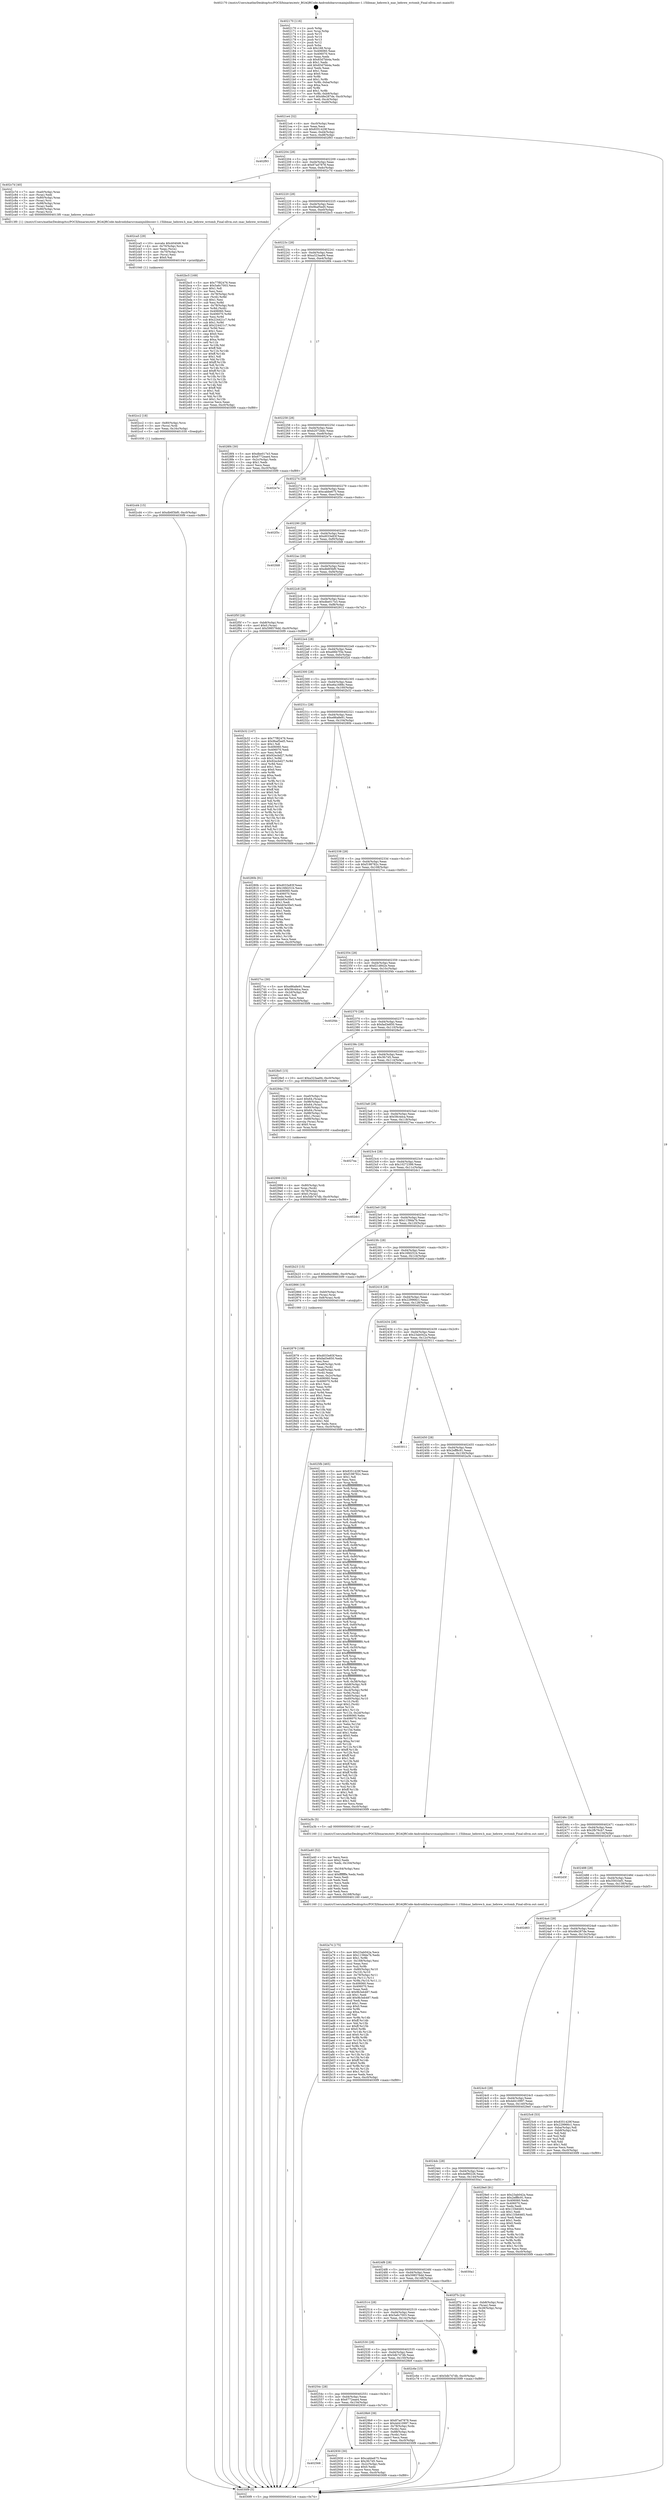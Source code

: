 digraph "0x402170" {
  label = "0x402170 (/mnt/c/Users/mathe/Desktop/tcc/POCII/binaries/extr_BGAQRCode-Androidzbarsrcmainjnilibiconv-1.15libmac_hebrew.h_mac_hebrew_wctomb_Final-ollvm.out::main(0))"
  labelloc = "t"
  node[shape=record]

  Entry [label="",width=0.3,height=0.3,shape=circle,fillcolor=black,style=filled]
  "0x4021e4" [label="{
     0x4021e4 [32]\l
     | [instrs]\l
     &nbsp;&nbsp;0x4021e4 \<+6\>: mov -0xc0(%rbp),%eax\l
     &nbsp;&nbsp;0x4021ea \<+2\>: mov %eax,%ecx\l
     &nbsp;&nbsp;0x4021ec \<+6\>: sub $0x8351429f,%ecx\l
     &nbsp;&nbsp;0x4021f2 \<+6\>: mov %eax,-0xd4(%rbp)\l
     &nbsp;&nbsp;0x4021f8 \<+6\>: mov %ecx,-0xd8(%rbp)\l
     &nbsp;&nbsp;0x4021fe \<+6\>: je 0000000000402f93 \<main+0xe23\>\l
  }"]
  "0x402f93" [label="{
     0x402f93\l
  }", style=dashed]
  "0x402204" [label="{
     0x402204 [28]\l
     | [instrs]\l
     &nbsp;&nbsp;0x402204 \<+5\>: jmp 0000000000402209 \<main+0x99\>\l
     &nbsp;&nbsp;0x402209 \<+6\>: mov -0xd4(%rbp),%eax\l
     &nbsp;&nbsp;0x40220f \<+5\>: sub $0x87ad7878,%eax\l
     &nbsp;&nbsp;0x402214 \<+6\>: mov %eax,-0xdc(%rbp)\l
     &nbsp;&nbsp;0x40221a \<+6\>: je 0000000000402c7d \<main+0xb0d\>\l
  }"]
  Exit [label="",width=0.3,height=0.3,shape=circle,fillcolor=black,style=filled,peripheries=2]
  "0x402c7d" [label="{
     0x402c7d [40]\l
     | [instrs]\l
     &nbsp;&nbsp;0x402c7d \<+7\>: mov -0xa0(%rbp),%rax\l
     &nbsp;&nbsp;0x402c84 \<+2\>: mov (%rax),%edi\l
     &nbsp;&nbsp;0x402c86 \<+4\>: mov -0x80(%rbp),%rax\l
     &nbsp;&nbsp;0x402c8a \<+3\>: mov (%rax),%rsi\l
     &nbsp;&nbsp;0x402c8d \<+7\>: mov -0x98(%rbp),%rax\l
     &nbsp;&nbsp;0x402c94 \<+2\>: mov (%rax),%edx\l
     &nbsp;&nbsp;0x402c96 \<+7\>: mov -0x90(%rbp),%rax\l
     &nbsp;&nbsp;0x402c9d \<+3\>: mov (%rax),%rcx\l
     &nbsp;&nbsp;0x402ca0 \<+5\>: call 00000000004013f0 \<mac_hebrew_wctomb\>\l
     | [calls]\l
     &nbsp;&nbsp;0x4013f0 \{1\} (/mnt/c/Users/mathe/Desktop/tcc/POCII/binaries/extr_BGAQRCode-Androidzbarsrcmainjnilibiconv-1.15libmac_hebrew.h_mac_hebrew_wctomb_Final-ollvm.out::mac_hebrew_wctomb)\l
  }"]
  "0x402220" [label="{
     0x402220 [28]\l
     | [instrs]\l
     &nbsp;&nbsp;0x402220 \<+5\>: jmp 0000000000402225 \<main+0xb5\>\l
     &nbsp;&nbsp;0x402225 \<+6\>: mov -0xd4(%rbp),%eax\l
     &nbsp;&nbsp;0x40222b \<+5\>: sub $0x9baf5ed5,%eax\l
     &nbsp;&nbsp;0x402230 \<+6\>: mov %eax,-0xe0(%rbp)\l
     &nbsp;&nbsp;0x402236 \<+6\>: je 0000000000402bc5 \<main+0xa55\>\l
  }"]
  "0x402cd4" [label="{
     0x402cd4 [15]\l
     | [instrs]\l
     &nbsp;&nbsp;0x402cd4 \<+10\>: movl $0xdb6f3bf0,-0xc0(%rbp)\l
     &nbsp;&nbsp;0x402cde \<+5\>: jmp 00000000004030f9 \<main+0xf89\>\l
  }"]
  "0x402bc5" [label="{
     0x402bc5 [169]\l
     | [instrs]\l
     &nbsp;&nbsp;0x402bc5 \<+5\>: mov $0x77f82476,%eax\l
     &nbsp;&nbsp;0x402bca \<+5\>: mov $0x5a6c7003,%ecx\l
     &nbsp;&nbsp;0x402bcf \<+2\>: mov $0x1,%dl\l
     &nbsp;&nbsp;0x402bd1 \<+2\>: xor %esi,%esi\l
     &nbsp;&nbsp;0x402bd3 \<+4\>: mov -0x78(%rbp),%rdi\l
     &nbsp;&nbsp;0x402bd7 \<+3\>: mov (%rdi),%r8d\l
     &nbsp;&nbsp;0x402bda \<+3\>: sub $0x1,%esi\l
     &nbsp;&nbsp;0x402bdd \<+3\>: sub %esi,%r8d\l
     &nbsp;&nbsp;0x402be0 \<+4\>: mov -0x78(%rbp),%rdi\l
     &nbsp;&nbsp;0x402be4 \<+3\>: mov %r8d,(%rdi)\l
     &nbsp;&nbsp;0x402be7 \<+7\>: mov 0x406060,%esi\l
     &nbsp;&nbsp;0x402bee \<+8\>: mov 0x406070,%r8d\l
     &nbsp;&nbsp;0x402bf6 \<+3\>: mov %esi,%r9d\l
     &nbsp;&nbsp;0x402bf9 \<+7\>: sub $0x224421c7,%r9d\l
     &nbsp;&nbsp;0x402c00 \<+4\>: sub $0x1,%r9d\l
     &nbsp;&nbsp;0x402c04 \<+7\>: add $0x224421c7,%r9d\l
     &nbsp;&nbsp;0x402c0b \<+4\>: imul %r9d,%esi\l
     &nbsp;&nbsp;0x402c0f \<+3\>: and $0x1,%esi\l
     &nbsp;&nbsp;0x402c12 \<+3\>: cmp $0x0,%esi\l
     &nbsp;&nbsp;0x402c15 \<+4\>: sete %r10b\l
     &nbsp;&nbsp;0x402c19 \<+4\>: cmp $0xa,%r8d\l
     &nbsp;&nbsp;0x402c1d \<+4\>: setl %r11b\l
     &nbsp;&nbsp;0x402c21 \<+3\>: mov %r10b,%bl\l
     &nbsp;&nbsp;0x402c24 \<+3\>: xor $0xff,%bl\l
     &nbsp;&nbsp;0x402c27 \<+3\>: mov %r11b,%r14b\l
     &nbsp;&nbsp;0x402c2a \<+4\>: xor $0xff,%r14b\l
     &nbsp;&nbsp;0x402c2e \<+3\>: xor $0x1,%dl\l
     &nbsp;&nbsp;0x402c31 \<+3\>: mov %bl,%r15b\l
     &nbsp;&nbsp;0x402c34 \<+4\>: and $0xff,%r15b\l
     &nbsp;&nbsp;0x402c38 \<+3\>: and %dl,%r10b\l
     &nbsp;&nbsp;0x402c3b \<+3\>: mov %r14b,%r12b\l
     &nbsp;&nbsp;0x402c3e \<+4\>: and $0xff,%r12b\l
     &nbsp;&nbsp;0x402c42 \<+3\>: and %dl,%r11b\l
     &nbsp;&nbsp;0x402c45 \<+3\>: or %r10b,%r15b\l
     &nbsp;&nbsp;0x402c48 \<+3\>: or %r11b,%r12b\l
     &nbsp;&nbsp;0x402c4b \<+3\>: xor %r12b,%r15b\l
     &nbsp;&nbsp;0x402c4e \<+3\>: or %r14b,%bl\l
     &nbsp;&nbsp;0x402c51 \<+3\>: xor $0xff,%bl\l
     &nbsp;&nbsp;0x402c54 \<+3\>: or $0x1,%dl\l
     &nbsp;&nbsp;0x402c57 \<+2\>: and %dl,%bl\l
     &nbsp;&nbsp;0x402c59 \<+3\>: or %bl,%r15b\l
     &nbsp;&nbsp;0x402c5c \<+4\>: test $0x1,%r15b\l
     &nbsp;&nbsp;0x402c60 \<+3\>: cmovne %ecx,%eax\l
     &nbsp;&nbsp;0x402c63 \<+6\>: mov %eax,-0xc0(%rbp)\l
     &nbsp;&nbsp;0x402c69 \<+5\>: jmp 00000000004030f9 \<main+0xf89\>\l
  }"]
  "0x40223c" [label="{
     0x40223c [28]\l
     | [instrs]\l
     &nbsp;&nbsp;0x40223c \<+5\>: jmp 0000000000402241 \<main+0xd1\>\l
     &nbsp;&nbsp;0x402241 \<+6\>: mov -0xd4(%rbp),%eax\l
     &nbsp;&nbsp;0x402247 \<+5\>: sub $0xa323aa94,%eax\l
     &nbsp;&nbsp;0x40224c \<+6\>: mov %eax,-0xe4(%rbp)\l
     &nbsp;&nbsp;0x402252 \<+6\>: je 00000000004028f4 \<main+0x784\>\l
  }"]
  "0x402cc2" [label="{
     0x402cc2 [18]\l
     | [instrs]\l
     &nbsp;&nbsp;0x402cc2 \<+4\>: mov -0x80(%rbp),%rcx\l
     &nbsp;&nbsp;0x402cc6 \<+3\>: mov (%rcx),%rdi\l
     &nbsp;&nbsp;0x402cc9 \<+6\>: mov %eax,-0x16c(%rbp)\l
     &nbsp;&nbsp;0x402ccf \<+5\>: call 0000000000401030 \<free@plt\>\l
     | [calls]\l
     &nbsp;&nbsp;0x401030 \{1\} (unknown)\l
  }"]
  "0x4028f4" [label="{
     0x4028f4 [30]\l
     | [instrs]\l
     &nbsp;&nbsp;0x4028f4 \<+5\>: mov $0xdbe017e3,%eax\l
     &nbsp;&nbsp;0x4028f9 \<+5\>: mov $0x6772eae4,%ecx\l
     &nbsp;&nbsp;0x4028fe \<+3\>: mov -0x2c(%rbp),%edx\l
     &nbsp;&nbsp;0x402901 \<+3\>: cmp $0x1,%edx\l
     &nbsp;&nbsp;0x402904 \<+3\>: cmovl %ecx,%eax\l
     &nbsp;&nbsp;0x402907 \<+6\>: mov %eax,-0xc0(%rbp)\l
     &nbsp;&nbsp;0x40290d \<+5\>: jmp 00000000004030f9 \<main+0xf89\>\l
  }"]
  "0x402258" [label="{
     0x402258 [28]\l
     | [instrs]\l
     &nbsp;&nbsp;0x402258 \<+5\>: jmp 000000000040225d \<main+0xed\>\l
     &nbsp;&nbsp;0x40225d \<+6\>: mov -0xd4(%rbp),%eax\l
     &nbsp;&nbsp;0x402263 \<+5\>: sub $0xb2072bdc,%eax\l
     &nbsp;&nbsp;0x402268 \<+6\>: mov %eax,-0xe8(%rbp)\l
     &nbsp;&nbsp;0x40226e \<+6\>: je 0000000000402e7e \<main+0xd0e\>\l
  }"]
  "0x402ca5" [label="{
     0x402ca5 [29]\l
     | [instrs]\l
     &nbsp;&nbsp;0x402ca5 \<+10\>: movabs $0x4040d6,%rdi\l
     &nbsp;&nbsp;0x402caf \<+4\>: mov -0x70(%rbp),%rcx\l
     &nbsp;&nbsp;0x402cb3 \<+2\>: mov %eax,(%rcx)\l
     &nbsp;&nbsp;0x402cb5 \<+4\>: mov -0x70(%rbp),%rcx\l
     &nbsp;&nbsp;0x402cb9 \<+2\>: mov (%rcx),%esi\l
     &nbsp;&nbsp;0x402cbb \<+2\>: mov $0x0,%al\l
     &nbsp;&nbsp;0x402cbd \<+5\>: call 0000000000401040 \<printf@plt\>\l
     | [calls]\l
     &nbsp;&nbsp;0x401040 \{1\} (unknown)\l
  }"]
  "0x402e7e" [label="{
     0x402e7e\l
  }", style=dashed]
  "0x402274" [label="{
     0x402274 [28]\l
     | [instrs]\l
     &nbsp;&nbsp;0x402274 \<+5\>: jmp 0000000000402279 \<main+0x109\>\l
     &nbsp;&nbsp;0x402279 \<+6\>: mov -0xd4(%rbp),%eax\l
     &nbsp;&nbsp;0x40227f \<+5\>: sub $0xcabbe675,%eax\l
     &nbsp;&nbsp;0x402284 \<+6\>: mov %eax,-0xec(%rbp)\l
     &nbsp;&nbsp;0x40228a \<+6\>: je 0000000000402f3c \<main+0xdcc\>\l
  }"]
  "0x402a74" [label="{
     0x402a74 [175]\l
     | [instrs]\l
     &nbsp;&nbsp;0x402a74 \<+5\>: mov $0x23ab042a,%ecx\l
     &nbsp;&nbsp;0x402a79 \<+5\>: mov $0x1158da7b,%edx\l
     &nbsp;&nbsp;0x402a7e \<+3\>: mov $0x1,%r8b\l
     &nbsp;&nbsp;0x402a81 \<+6\>: mov -0x168(%rbp),%esi\l
     &nbsp;&nbsp;0x402a87 \<+3\>: imul %eax,%esi\l
     &nbsp;&nbsp;0x402a8a \<+3\>: mov %sil,%r9b\l
     &nbsp;&nbsp;0x402a8d \<+4\>: mov -0x80(%rbp),%r10\l
     &nbsp;&nbsp;0x402a91 \<+3\>: mov (%r10),%r10\l
     &nbsp;&nbsp;0x402a94 \<+4\>: mov -0x78(%rbp),%r11\l
     &nbsp;&nbsp;0x402a98 \<+3\>: movslq (%r11),%r11\l
     &nbsp;&nbsp;0x402a9b \<+4\>: mov %r9b,(%r10,%r11,1)\l
     &nbsp;&nbsp;0x402a9f \<+7\>: mov 0x406060,%eax\l
     &nbsp;&nbsp;0x402aa6 \<+7\>: mov 0x406070,%esi\l
     &nbsp;&nbsp;0x402aad \<+2\>: mov %eax,%edi\l
     &nbsp;&nbsp;0x402aaf \<+6\>: sub $0x9b3eb487,%edi\l
     &nbsp;&nbsp;0x402ab5 \<+3\>: sub $0x1,%edi\l
     &nbsp;&nbsp;0x402ab8 \<+6\>: add $0x9b3eb487,%edi\l
     &nbsp;&nbsp;0x402abe \<+3\>: imul %edi,%eax\l
     &nbsp;&nbsp;0x402ac1 \<+3\>: and $0x1,%eax\l
     &nbsp;&nbsp;0x402ac4 \<+3\>: cmp $0x0,%eax\l
     &nbsp;&nbsp;0x402ac7 \<+4\>: sete %r9b\l
     &nbsp;&nbsp;0x402acb \<+3\>: cmp $0xa,%esi\l
     &nbsp;&nbsp;0x402ace \<+3\>: setl %bl\l
     &nbsp;&nbsp;0x402ad1 \<+3\>: mov %r9b,%r14b\l
     &nbsp;&nbsp;0x402ad4 \<+4\>: xor $0xff,%r14b\l
     &nbsp;&nbsp;0x402ad8 \<+3\>: mov %bl,%r15b\l
     &nbsp;&nbsp;0x402adb \<+4\>: xor $0xff,%r15b\l
     &nbsp;&nbsp;0x402adf \<+4\>: xor $0x0,%r8b\l
     &nbsp;&nbsp;0x402ae3 \<+3\>: mov %r14b,%r12b\l
     &nbsp;&nbsp;0x402ae6 \<+4\>: and $0x0,%r12b\l
     &nbsp;&nbsp;0x402aea \<+3\>: and %r8b,%r9b\l
     &nbsp;&nbsp;0x402aed \<+3\>: mov %r15b,%r13b\l
     &nbsp;&nbsp;0x402af0 \<+4\>: and $0x0,%r13b\l
     &nbsp;&nbsp;0x402af4 \<+3\>: and %r8b,%bl\l
     &nbsp;&nbsp;0x402af7 \<+3\>: or %r9b,%r12b\l
     &nbsp;&nbsp;0x402afa \<+3\>: or %bl,%r13b\l
     &nbsp;&nbsp;0x402afd \<+3\>: xor %r13b,%r12b\l
     &nbsp;&nbsp;0x402b00 \<+3\>: or %r15b,%r14b\l
     &nbsp;&nbsp;0x402b03 \<+4\>: xor $0xff,%r14b\l
     &nbsp;&nbsp;0x402b07 \<+4\>: or $0x0,%r8b\l
     &nbsp;&nbsp;0x402b0b \<+3\>: and %r8b,%r14b\l
     &nbsp;&nbsp;0x402b0e \<+3\>: or %r14b,%r12b\l
     &nbsp;&nbsp;0x402b11 \<+4\>: test $0x1,%r12b\l
     &nbsp;&nbsp;0x402b15 \<+3\>: cmovne %edx,%ecx\l
     &nbsp;&nbsp;0x402b18 \<+6\>: mov %ecx,-0xc0(%rbp)\l
     &nbsp;&nbsp;0x402b1e \<+5\>: jmp 00000000004030f9 \<main+0xf89\>\l
  }"]
  "0x402f3c" [label="{
     0x402f3c\l
  }", style=dashed]
  "0x402290" [label="{
     0x402290 [28]\l
     | [instrs]\l
     &nbsp;&nbsp;0x402290 \<+5\>: jmp 0000000000402295 \<main+0x125\>\l
     &nbsp;&nbsp;0x402295 \<+6\>: mov -0xd4(%rbp),%eax\l
     &nbsp;&nbsp;0x40229b \<+5\>: sub $0xd033e83f,%eax\l
     &nbsp;&nbsp;0x4022a0 \<+6\>: mov %eax,-0xf0(%rbp)\l
     &nbsp;&nbsp;0x4022a6 \<+6\>: je 0000000000402fd8 \<main+0xe68\>\l
  }"]
  "0x402a40" [label="{
     0x402a40 [52]\l
     | [instrs]\l
     &nbsp;&nbsp;0x402a40 \<+2\>: xor %ecx,%ecx\l
     &nbsp;&nbsp;0x402a42 \<+5\>: mov $0x2,%edx\l
     &nbsp;&nbsp;0x402a47 \<+6\>: mov %edx,-0x164(%rbp)\l
     &nbsp;&nbsp;0x402a4d \<+1\>: cltd\l
     &nbsp;&nbsp;0x402a4e \<+6\>: mov -0x164(%rbp),%esi\l
     &nbsp;&nbsp;0x402a54 \<+2\>: idiv %esi\l
     &nbsp;&nbsp;0x402a56 \<+6\>: imul $0xfffffffe,%edx,%edx\l
     &nbsp;&nbsp;0x402a5c \<+2\>: mov %ecx,%edi\l
     &nbsp;&nbsp;0x402a5e \<+2\>: sub %edx,%edi\l
     &nbsp;&nbsp;0x402a60 \<+2\>: mov %ecx,%edx\l
     &nbsp;&nbsp;0x402a62 \<+3\>: sub $0x1,%edx\l
     &nbsp;&nbsp;0x402a65 \<+2\>: add %edx,%edi\l
     &nbsp;&nbsp;0x402a67 \<+2\>: sub %edi,%ecx\l
     &nbsp;&nbsp;0x402a69 \<+6\>: mov %ecx,-0x168(%rbp)\l
     &nbsp;&nbsp;0x402a6f \<+5\>: call 0000000000401160 \<next_i\>\l
     | [calls]\l
     &nbsp;&nbsp;0x401160 \{1\} (/mnt/c/Users/mathe/Desktop/tcc/POCII/binaries/extr_BGAQRCode-Androidzbarsrcmainjnilibiconv-1.15libmac_hebrew.h_mac_hebrew_wctomb_Final-ollvm.out::next_i)\l
  }"]
  "0x402fd8" [label="{
     0x402fd8\l
  }", style=dashed]
  "0x4022ac" [label="{
     0x4022ac [28]\l
     | [instrs]\l
     &nbsp;&nbsp;0x4022ac \<+5\>: jmp 00000000004022b1 \<main+0x141\>\l
     &nbsp;&nbsp;0x4022b1 \<+6\>: mov -0xd4(%rbp),%eax\l
     &nbsp;&nbsp;0x4022b7 \<+5\>: sub $0xdb6f3bf0,%eax\l
     &nbsp;&nbsp;0x4022bc \<+6\>: mov %eax,-0xf4(%rbp)\l
     &nbsp;&nbsp;0x4022c2 \<+6\>: je 0000000000402f5f \<main+0xdef\>\l
  }"]
  "0x402999" [label="{
     0x402999 [32]\l
     | [instrs]\l
     &nbsp;&nbsp;0x402999 \<+4\>: mov -0x80(%rbp),%rdi\l
     &nbsp;&nbsp;0x40299d \<+3\>: mov %rax,(%rdi)\l
     &nbsp;&nbsp;0x4029a0 \<+4\>: mov -0x78(%rbp),%rax\l
     &nbsp;&nbsp;0x4029a4 \<+6\>: movl $0x0,(%rax)\l
     &nbsp;&nbsp;0x4029aa \<+10\>: movl $0x5db747db,-0xc0(%rbp)\l
     &nbsp;&nbsp;0x4029b4 \<+5\>: jmp 00000000004030f9 \<main+0xf89\>\l
  }"]
  "0x402f5f" [label="{
     0x402f5f [28]\l
     | [instrs]\l
     &nbsp;&nbsp;0x402f5f \<+7\>: mov -0xb8(%rbp),%rax\l
     &nbsp;&nbsp;0x402f66 \<+6\>: movl $0x0,(%rax)\l
     &nbsp;&nbsp;0x402f6c \<+10\>: movl $0x598576dd,-0xc0(%rbp)\l
     &nbsp;&nbsp;0x402f76 \<+5\>: jmp 00000000004030f9 \<main+0xf89\>\l
  }"]
  "0x4022c8" [label="{
     0x4022c8 [28]\l
     | [instrs]\l
     &nbsp;&nbsp;0x4022c8 \<+5\>: jmp 00000000004022cd \<main+0x15d\>\l
     &nbsp;&nbsp;0x4022cd \<+6\>: mov -0xd4(%rbp),%eax\l
     &nbsp;&nbsp;0x4022d3 \<+5\>: sub $0xdbe017e3,%eax\l
     &nbsp;&nbsp;0x4022d8 \<+6\>: mov %eax,-0xf8(%rbp)\l
     &nbsp;&nbsp;0x4022de \<+6\>: je 0000000000402912 \<main+0x7a2\>\l
  }"]
  "0x402568" [label="{
     0x402568\l
  }", style=dashed]
  "0x402912" [label="{
     0x402912\l
  }", style=dashed]
  "0x4022e4" [label="{
     0x4022e4 [28]\l
     | [instrs]\l
     &nbsp;&nbsp;0x4022e4 \<+5\>: jmp 00000000004022e9 \<main+0x179\>\l
     &nbsp;&nbsp;0x4022e9 \<+6\>: mov -0xd4(%rbp),%eax\l
     &nbsp;&nbsp;0x4022ef \<+5\>: sub $0xe66b7f3e,%eax\l
     &nbsp;&nbsp;0x4022f4 \<+6\>: mov %eax,-0xfc(%rbp)\l
     &nbsp;&nbsp;0x4022fa \<+6\>: je 0000000000402f2d \<main+0xdbd\>\l
  }"]
  "0x402930" [label="{
     0x402930 [30]\l
     | [instrs]\l
     &nbsp;&nbsp;0x402930 \<+5\>: mov $0xcabbe675,%eax\l
     &nbsp;&nbsp;0x402935 \<+5\>: mov $0x3fc7d5,%ecx\l
     &nbsp;&nbsp;0x40293a \<+3\>: mov -0x2c(%rbp),%edx\l
     &nbsp;&nbsp;0x40293d \<+3\>: cmp $0x0,%edx\l
     &nbsp;&nbsp;0x402940 \<+3\>: cmove %ecx,%eax\l
     &nbsp;&nbsp;0x402943 \<+6\>: mov %eax,-0xc0(%rbp)\l
     &nbsp;&nbsp;0x402949 \<+5\>: jmp 00000000004030f9 \<main+0xf89\>\l
  }"]
  "0x402f2d" [label="{
     0x402f2d\l
  }", style=dashed]
  "0x402300" [label="{
     0x402300 [28]\l
     | [instrs]\l
     &nbsp;&nbsp;0x402300 \<+5\>: jmp 0000000000402305 \<main+0x195\>\l
     &nbsp;&nbsp;0x402305 \<+6\>: mov -0xd4(%rbp),%eax\l
     &nbsp;&nbsp;0x40230b \<+5\>: sub $0xe6a1688c,%eax\l
     &nbsp;&nbsp;0x402310 \<+6\>: mov %eax,-0x100(%rbp)\l
     &nbsp;&nbsp;0x402316 \<+6\>: je 0000000000402b32 \<main+0x9c2\>\l
  }"]
  "0x40254c" [label="{
     0x40254c [28]\l
     | [instrs]\l
     &nbsp;&nbsp;0x40254c \<+5\>: jmp 0000000000402551 \<main+0x3e1\>\l
     &nbsp;&nbsp;0x402551 \<+6\>: mov -0xd4(%rbp),%eax\l
     &nbsp;&nbsp;0x402557 \<+5\>: sub $0x6772eae4,%eax\l
     &nbsp;&nbsp;0x40255c \<+6\>: mov %eax,-0x154(%rbp)\l
     &nbsp;&nbsp;0x402562 \<+6\>: je 0000000000402930 \<main+0x7c0\>\l
  }"]
  "0x402b32" [label="{
     0x402b32 [147]\l
     | [instrs]\l
     &nbsp;&nbsp;0x402b32 \<+5\>: mov $0x77f82476,%eax\l
     &nbsp;&nbsp;0x402b37 \<+5\>: mov $0x9baf5ed5,%ecx\l
     &nbsp;&nbsp;0x402b3c \<+2\>: mov $0x1,%dl\l
     &nbsp;&nbsp;0x402b3e \<+7\>: mov 0x406060,%esi\l
     &nbsp;&nbsp;0x402b45 \<+7\>: mov 0x406070,%edi\l
     &nbsp;&nbsp;0x402b4c \<+3\>: mov %esi,%r8d\l
     &nbsp;&nbsp;0x402b4f \<+7\>: add $0x92ecbd27,%r8d\l
     &nbsp;&nbsp;0x402b56 \<+4\>: sub $0x1,%r8d\l
     &nbsp;&nbsp;0x402b5a \<+7\>: sub $0x92ecbd27,%r8d\l
     &nbsp;&nbsp;0x402b61 \<+4\>: imul %r8d,%esi\l
     &nbsp;&nbsp;0x402b65 \<+3\>: and $0x1,%esi\l
     &nbsp;&nbsp;0x402b68 \<+3\>: cmp $0x0,%esi\l
     &nbsp;&nbsp;0x402b6b \<+4\>: sete %r9b\l
     &nbsp;&nbsp;0x402b6f \<+3\>: cmp $0xa,%edi\l
     &nbsp;&nbsp;0x402b72 \<+4\>: setl %r10b\l
     &nbsp;&nbsp;0x402b76 \<+3\>: mov %r9b,%r11b\l
     &nbsp;&nbsp;0x402b79 \<+4\>: xor $0xff,%r11b\l
     &nbsp;&nbsp;0x402b7d \<+3\>: mov %r10b,%bl\l
     &nbsp;&nbsp;0x402b80 \<+3\>: xor $0xff,%bl\l
     &nbsp;&nbsp;0x402b83 \<+3\>: xor $0x0,%dl\l
     &nbsp;&nbsp;0x402b86 \<+3\>: mov %r11b,%r14b\l
     &nbsp;&nbsp;0x402b89 \<+4\>: and $0x0,%r14b\l
     &nbsp;&nbsp;0x402b8d \<+3\>: and %dl,%r9b\l
     &nbsp;&nbsp;0x402b90 \<+3\>: mov %bl,%r15b\l
     &nbsp;&nbsp;0x402b93 \<+4\>: and $0x0,%r15b\l
     &nbsp;&nbsp;0x402b97 \<+3\>: and %dl,%r10b\l
     &nbsp;&nbsp;0x402b9a \<+3\>: or %r9b,%r14b\l
     &nbsp;&nbsp;0x402b9d \<+3\>: or %r10b,%r15b\l
     &nbsp;&nbsp;0x402ba0 \<+3\>: xor %r15b,%r14b\l
     &nbsp;&nbsp;0x402ba3 \<+3\>: or %bl,%r11b\l
     &nbsp;&nbsp;0x402ba6 \<+4\>: xor $0xff,%r11b\l
     &nbsp;&nbsp;0x402baa \<+3\>: or $0x0,%dl\l
     &nbsp;&nbsp;0x402bad \<+3\>: and %dl,%r11b\l
     &nbsp;&nbsp;0x402bb0 \<+3\>: or %r11b,%r14b\l
     &nbsp;&nbsp;0x402bb3 \<+4\>: test $0x1,%r14b\l
     &nbsp;&nbsp;0x402bb7 \<+3\>: cmovne %ecx,%eax\l
     &nbsp;&nbsp;0x402bba \<+6\>: mov %eax,-0xc0(%rbp)\l
     &nbsp;&nbsp;0x402bc0 \<+5\>: jmp 00000000004030f9 \<main+0xf89\>\l
  }"]
  "0x40231c" [label="{
     0x40231c [28]\l
     | [instrs]\l
     &nbsp;&nbsp;0x40231c \<+5\>: jmp 0000000000402321 \<main+0x1b1\>\l
     &nbsp;&nbsp;0x402321 \<+6\>: mov -0xd4(%rbp),%eax\l
     &nbsp;&nbsp;0x402327 \<+5\>: sub $0xe86a8e91,%eax\l
     &nbsp;&nbsp;0x40232c \<+6\>: mov %eax,-0x104(%rbp)\l
     &nbsp;&nbsp;0x402332 \<+6\>: je 000000000040280b \<main+0x69b\>\l
  }"]
  "0x4029b9" [label="{
     0x4029b9 [39]\l
     | [instrs]\l
     &nbsp;&nbsp;0x4029b9 \<+5\>: mov $0x87ad7878,%eax\l
     &nbsp;&nbsp;0x4029be \<+5\>: mov $0x4d410997,%ecx\l
     &nbsp;&nbsp;0x4029c3 \<+4\>: mov -0x78(%rbp),%rdx\l
     &nbsp;&nbsp;0x4029c7 \<+2\>: mov (%rdx),%esi\l
     &nbsp;&nbsp;0x4029c9 \<+7\>: mov -0x88(%rbp),%rdx\l
     &nbsp;&nbsp;0x4029d0 \<+2\>: cmp (%rdx),%esi\l
     &nbsp;&nbsp;0x4029d2 \<+3\>: cmovl %ecx,%eax\l
     &nbsp;&nbsp;0x4029d5 \<+6\>: mov %eax,-0xc0(%rbp)\l
     &nbsp;&nbsp;0x4029db \<+5\>: jmp 00000000004030f9 \<main+0xf89\>\l
  }"]
  "0x40280b" [label="{
     0x40280b [91]\l
     | [instrs]\l
     &nbsp;&nbsp;0x40280b \<+5\>: mov $0xd033e83f,%eax\l
     &nbsp;&nbsp;0x402810 \<+5\>: mov $0x16fd251b,%ecx\l
     &nbsp;&nbsp;0x402815 \<+7\>: mov 0x406060,%edx\l
     &nbsp;&nbsp;0x40281c \<+7\>: mov 0x406070,%esi\l
     &nbsp;&nbsp;0x402823 \<+2\>: mov %edx,%edi\l
     &nbsp;&nbsp;0x402825 \<+6\>: add $0xb83e30e5,%edi\l
     &nbsp;&nbsp;0x40282b \<+3\>: sub $0x1,%edi\l
     &nbsp;&nbsp;0x40282e \<+6\>: sub $0xb83e30e5,%edi\l
     &nbsp;&nbsp;0x402834 \<+3\>: imul %edi,%edx\l
     &nbsp;&nbsp;0x402837 \<+3\>: and $0x1,%edx\l
     &nbsp;&nbsp;0x40283a \<+3\>: cmp $0x0,%edx\l
     &nbsp;&nbsp;0x40283d \<+4\>: sete %r8b\l
     &nbsp;&nbsp;0x402841 \<+3\>: cmp $0xa,%esi\l
     &nbsp;&nbsp;0x402844 \<+4\>: setl %r9b\l
     &nbsp;&nbsp;0x402848 \<+3\>: mov %r8b,%r10b\l
     &nbsp;&nbsp;0x40284b \<+3\>: and %r9b,%r10b\l
     &nbsp;&nbsp;0x40284e \<+3\>: xor %r9b,%r8b\l
     &nbsp;&nbsp;0x402851 \<+3\>: or %r8b,%r10b\l
     &nbsp;&nbsp;0x402854 \<+4\>: test $0x1,%r10b\l
     &nbsp;&nbsp;0x402858 \<+3\>: cmovne %ecx,%eax\l
     &nbsp;&nbsp;0x40285b \<+6\>: mov %eax,-0xc0(%rbp)\l
     &nbsp;&nbsp;0x402861 \<+5\>: jmp 00000000004030f9 \<main+0xf89\>\l
  }"]
  "0x402338" [label="{
     0x402338 [28]\l
     | [instrs]\l
     &nbsp;&nbsp;0x402338 \<+5\>: jmp 000000000040233d \<main+0x1cd\>\l
     &nbsp;&nbsp;0x40233d \<+6\>: mov -0xd4(%rbp),%eax\l
     &nbsp;&nbsp;0x402343 \<+5\>: sub $0xf198782c,%eax\l
     &nbsp;&nbsp;0x402348 \<+6\>: mov %eax,-0x108(%rbp)\l
     &nbsp;&nbsp;0x40234e \<+6\>: je 00000000004027cc \<main+0x65c\>\l
  }"]
  "0x402530" [label="{
     0x402530 [28]\l
     | [instrs]\l
     &nbsp;&nbsp;0x402530 \<+5\>: jmp 0000000000402535 \<main+0x3c5\>\l
     &nbsp;&nbsp;0x402535 \<+6\>: mov -0xd4(%rbp),%eax\l
     &nbsp;&nbsp;0x40253b \<+5\>: sub $0x5db747db,%eax\l
     &nbsp;&nbsp;0x402540 \<+6\>: mov %eax,-0x150(%rbp)\l
     &nbsp;&nbsp;0x402546 \<+6\>: je 00000000004029b9 \<main+0x849\>\l
  }"]
  "0x4027cc" [label="{
     0x4027cc [30]\l
     | [instrs]\l
     &nbsp;&nbsp;0x4027cc \<+5\>: mov $0xe86a8e91,%eax\l
     &nbsp;&nbsp;0x4027d1 \<+5\>: mov $0x58c4dca,%ecx\l
     &nbsp;&nbsp;0x4027d6 \<+3\>: mov -0x2d(%rbp),%dl\l
     &nbsp;&nbsp;0x4027d9 \<+3\>: test $0x1,%dl\l
     &nbsp;&nbsp;0x4027dc \<+3\>: cmovne %ecx,%eax\l
     &nbsp;&nbsp;0x4027df \<+6\>: mov %eax,-0xc0(%rbp)\l
     &nbsp;&nbsp;0x4027e5 \<+5\>: jmp 00000000004030f9 \<main+0xf89\>\l
  }"]
  "0x402354" [label="{
     0x402354 [28]\l
     | [instrs]\l
     &nbsp;&nbsp;0x402354 \<+5\>: jmp 0000000000402359 \<main+0x1e9\>\l
     &nbsp;&nbsp;0x402359 \<+6\>: mov -0xd4(%rbp),%eax\l
     &nbsp;&nbsp;0x40235f \<+5\>: sub $0xf21d842e,%eax\l
     &nbsp;&nbsp;0x402364 \<+6\>: mov %eax,-0x10c(%rbp)\l
     &nbsp;&nbsp;0x40236a \<+6\>: je 0000000000402f4b \<main+0xddb\>\l
  }"]
  "0x402c6e" [label="{
     0x402c6e [15]\l
     | [instrs]\l
     &nbsp;&nbsp;0x402c6e \<+10\>: movl $0x5db747db,-0xc0(%rbp)\l
     &nbsp;&nbsp;0x402c78 \<+5\>: jmp 00000000004030f9 \<main+0xf89\>\l
  }"]
  "0x402f4b" [label="{
     0x402f4b\l
  }", style=dashed]
  "0x402370" [label="{
     0x402370 [28]\l
     | [instrs]\l
     &nbsp;&nbsp;0x402370 \<+5\>: jmp 0000000000402375 \<main+0x205\>\l
     &nbsp;&nbsp;0x402375 \<+6\>: mov -0xd4(%rbp),%eax\l
     &nbsp;&nbsp;0x40237b \<+5\>: sub $0xfad3e850,%eax\l
     &nbsp;&nbsp;0x402380 \<+6\>: mov %eax,-0x110(%rbp)\l
     &nbsp;&nbsp;0x402386 \<+6\>: je 00000000004028e5 \<main+0x775\>\l
  }"]
  "0x402514" [label="{
     0x402514 [28]\l
     | [instrs]\l
     &nbsp;&nbsp;0x402514 \<+5\>: jmp 0000000000402519 \<main+0x3a9\>\l
     &nbsp;&nbsp;0x402519 \<+6\>: mov -0xd4(%rbp),%eax\l
     &nbsp;&nbsp;0x40251f \<+5\>: sub $0x5a6c7003,%eax\l
     &nbsp;&nbsp;0x402524 \<+6\>: mov %eax,-0x14c(%rbp)\l
     &nbsp;&nbsp;0x40252a \<+6\>: je 0000000000402c6e \<main+0xafe\>\l
  }"]
  "0x4028e5" [label="{
     0x4028e5 [15]\l
     | [instrs]\l
     &nbsp;&nbsp;0x4028e5 \<+10\>: movl $0xa323aa94,-0xc0(%rbp)\l
     &nbsp;&nbsp;0x4028ef \<+5\>: jmp 00000000004030f9 \<main+0xf89\>\l
  }"]
  "0x40238c" [label="{
     0x40238c [28]\l
     | [instrs]\l
     &nbsp;&nbsp;0x40238c \<+5\>: jmp 0000000000402391 \<main+0x221\>\l
     &nbsp;&nbsp;0x402391 \<+6\>: mov -0xd4(%rbp),%eax\l
     &nbsp;&nbsp;0x402397 \<+5\>: sub $0x3fc7d5,%eax\l
     &nbsp;&nbsp;0x40239c \<+6\>: mov %eax,-0x114(%rbp)\l
     &nbsp;&nbsp;0x4023a2 \<+6\>: je 000000000040294e \<main+0x7de\>\l
  }"]
  "0x402f7b" [label="{
     0x402f7b [24]\l
     | [instrs]\l
     &nbsp;&nbsp;0x402f7b \<+7\>: mov -0xb8(%rbp),%rax\l
     &nbsp;&nbsp;0x402f82 \<+2\>: mov (%rax),%eax\l
     &nbsp;&nbsp;0x402f84 \<+4\>: lea -0x28(%rbp),%rsp\l
     &nbsp;&nbsp;0x402f88 \<+1\>: pop %rbx\l
     &nbsp;&nbsp;0x402f89 \<+2\>: pop %r12\l
     &nbsp;&nbsp;0x402f8b \<+2\>: pop %r13\l
     &nbsp;&nbsp;0x402f8d \<+2\>: pop %r14\l
     &nbsp;&nbsp;0x402f8f \<+2\>: pop %r15\l
     &nbsp;&nbsp;0x402f91 \<+1\>: pop %rbp\l
     &nbsp;&nbsp;0x402f92 \<+1\>: ret\l
  }"]
  "0x40294e" [label="{
     0x40294e [75]\l
     | [instrs]\l
     &nbsp;&nbsp;0x40294e \<+7\>: mov -0xa0(%rbp),%rax\l
     &nbsp;&nbsp;0x402955 \<+6\>: movl $0x64,(%rax)\l
     &nbsp;&nbsp;0x40295b \<+7\>: mov -0x98(%rbp),%rax\l
     &nbsp;&nbsp;0x402962 \<+6\>: movl $0x64,(%rax)\l
     &nbsp;&nbsp;0x402968 \<+7\>: mov -0x90(%rbp),%rax\l
     &nbsp;&nbsp;0x40296f \<+7\>: movq $0x64,(%rax)\l
     &nbsp;&nbsp;0x402976 \<+7\>: mov -0x88(%rbp),%rax\l
     &nbsp;&nbsp;0x40297d \<+6\>: movl $0x1,(%rax)\l
     &nbsp;&nbsp;0x402983 \<+7\>: mov -0x88(%rbp),%rax\l
     &nbsp;&nbsp;0x40298a \<+3\>: movslq (%rax),%rax\l
     &nbsp;&nbsp;0x40298d \<+4\>: shl $0x0,%rax\l
     &nbsp;&nbsp;0x402991 \<+3\>: mov %rax,%rdi\l
     &nbsp;&nbsp;0x402994 \<+5\>: call 0000000000401050 \<malloc@plt\>\l
     | [calls]\l
     &nbsp;&nbsp;0x401050 \{1\} (unknown)\l
  }"]
  "0x4023a8" [label="{
     0x4023a8 [28]\l
     | [instrs]\l
     &nbsp;&nbsp;0x4023a8 \<+5\>: jmp 00000000004023ad \<main+0x23d\>\l
     &nbsp;&nbsp;0x4023ad \<+6\>: mov -0xd4(%rbp),%eax\l
     &nbsp;&nbsp;0x4023b3 \<+5\>: sub $0x58c4dca,%eax\l
     &nbsp;&nbsp;0x4023b8 \<+6\>: mov %eax,-0x118(%rbp)\l
     &nbsp;&nbsp;0x4023be \<+6\>: je 00000000004027ea \<main+0x67a\>\l
  }"]
  "0x4024f8" [label="{
     0x4024f8 [28]\l
     | [instrs]\l
     &nbsp;&nbsp;0x4024f8 \<+5\>: jmp 00000000004024fd \<main+0x38d\>\l
     &nbsp;&nbsp;0x4024fd \<+6\>: mov -0xd4(%rbp),%eax\l
     &nbsp;&nbsp;0x402503 \<+5\>: sub $0x598576dd,%eax\l
     &nbsp;&nbsp;0x402508 \<+6\>: mov %eax,-0x148(%rbp)\l
     &nbsp;&nbsp;0x40250e \<+6\>: je 0000000000402f7b \<main+0xe0b\>\l
  }"]
  "0x4027ea" [label="{
     0x4027ea\l
  }", style=dashed]
  "0x4023c4" [label="{
     0x4023c4 [28]\l
     | [instrs]\l
     &nbsp;&nbsp;0x4023c4 \<+5\>: jmp 00000000004023c9 \<main+0x259\>\l
     &nbsp;&nbsp;0x4023c9 \<+6\>: mov -0xd4(%rbp),%eax\l
     &nbsp;&nbsp;0x4023cf \<+5\>: sub $0x10272399,%eax\l
     &nbsp;&nbsp;0x4023d4 \<+6\>: mov %eax,-0x11c(%rbp)\l
     &nbsp;&nbsp;0x4023da \<+6\>: je 0000000000402dc1 \<main+0xc51\>\l
  }"]
  "0x4030a1" [label="{
     0x4030a1\l
  }", style=dashed]
  "0x402dc1" [label="{
     0x402dc1\l
  }", style=dashed]
  "0x4023e0" [label="{
     0x4023e0 [28]\l
     | [instrs]\l
     &nbsp;&nbsp;0x4023e0 \<+5\>: jmp 00000000004023e5 \<main+0x275\>\l
     &nbsp;&nbsp;0x4023e5 \<+6\>: mov -0xd4(%rbp),%eax\l
     &nbsp;&nbsp;0x4023eb \<+5\>: sub $0x1158da7b,%eax\l
     &nbsp;&nbsp;0x4023f0 \<+6\>: mov %eax,-0x120(%rbp)\l
     &nbsp;&nbsp;0x4023f6 \<+6\>: je 0000000000402b23 \<main+0x9b3\>\l
  }"]
  "0x4024dc" [label="{
     0x4024dc [28]\l
     | [instrs]\l
     &nbsp;&nbsp;0x4024dc \<+5\>: jmp 00000000004024e1 \<main+0x371\>\l
     &nbsp;&nbsp;0x4024e1 \<+6\>: mov -0xd4(%rbp),%eax\l
     &nbsp;&nbsp;0x4024e7 \<+5\>: sub $0x4ef90226,%eax\l
     &nbsp;&nbsp;0x4024ec \<+6\>: mov %eax,-0x144(%rbp)\l
     &nbsp;&nbsp;0x4024f2 \<+6\>: je 00000000004030a1 \<main+0xf31\>\l
  }"]
  "0x402b23" [label="{
     0x402b23 [15]\l
     | [instrs]\l
     &nbsp;&nbsp;0x402b23 \<+10\>: movl $0xe6a1688c,-0xc0(%rbp)\l
     &nbsp;&nbsp;0x402b2d \<+5\>: jmp 00000000004030f9 \<main+0xf89\>\l
  }"]
  "0x4023fc" [label="{
     0x4023fc [28]\l
     | [instrs]\l
     &nbsp;&nbsp;0x4023fc \<+5\>: jmp 0000000000402401 \<main+0x291\>\l
     &nbsp;&nbsp;0x402401 \<+6\>: mov -0xd4(%rbp),%eax\l
     &nbsp;&nbsp;0x402407 \<+5\>: sub $0x16fd251b,%eax\l
     &nbsp;&nbsp;0x40240c \<+6\>: mov %eax,-0x124(%rbp)\l
     &nbsp;&nbsp;0x402412 \<+6\>: je 0000000000402866 \<main+0x6f6\>\l
  }"]
  "0x4029e0" [label="{
     0x4029e0 [91]\l
     | [instrs]\l
     &nbsp;&nbsp;0x4029e0 \<+5\>: mov $0x23ab042a,%eax\l
     &nbsp;&nbsp;0x4029e5 \<+5\>: mov $0x2eff8c91,%ecx\l
     &nbsp;&nbsp;0x4029ea \<+7\>: mov 0x406060,%edx\l
     &nbsp;&nbsp;0x4029f1 \<+7\>: mov 0x406070,%esi\l
     &nbsp;&nbsp;0x4029f8 \<+2\>: mov %edx,%edi\l
     &nbsp;&nbsp;0x4029fa \<+6\>: sub $0x133b6465,%edi\l
     &nbsp;&nbsp;0x402a00 \<+3\>: sub $0x1,%edi\l
     &nbsp;&nbsp;0x402a03 \<+6\>: add $0x133b6465,%edi\l
     &nbsp;&nbsp;0x402a09 \<+3\>: imul %edi,%edx\l
     &nbsp;&nbsp;0x402a0c \<+3\>: and $0x1,%edx\l
     &nbsp;&nbsp;0x402a0f \<+3\>: cmp $0x0,%edx\l
     &nbsp;&nbsp;0x402a12 \<+4\>: sete %r8b\l
     &nbsp;&nbsp;0x402a16 \<+3\>: cmp $0xa,%esi\l
     &nbsp;&nbsp;0x402a19 \<+4\>: setl %r9b\l
     &nbsp;&nbsp;0x402a1d \<+3\>: mov %r8b,%r10b\l
     &nbsp;&nbsp;0x402a20 \<+3\>: and %r9b,%r10b\l
     &nbsp;&nbsp;0x402a23 \<+3\>: xor %r9b,%r8b\l
     &nbsp;&nbsp;0x402a26 \<+3\>: or %r8b,%r10b\l
     &nbsp;&nbsp;0x402a29 \<+4\>: test $0x1,%r10b\l
     &nbsp;&nbsp;0x402a2d \<+3\>: cmovne %ecx,%eax\l
     &nbsp;&nbsp;0x402a30 \<+6\>: mov %eax,-0xc0(%rbp)\l
     &nbsp;&nbsp;0x402a36 \<+5\>: jmp 00000000004030f9 \<main+0xf89\>\l
  }"]
  "0x402866" [label="{
     0x402866 [19]\l
     | [instrs]\l
     &nbsp;&nbsp;0x402866 \<+7\>: mov -0xb0(%rbp),%rax\l
     &nbsp;&nbsp;0x40286d \<+3\>: mov (%rax),%rax\l
     &nbsp;&nbsp;0x402870 \<+4\>: mov 0x8(%rax),%rdi\l
     &nbsp;&nbsp;0x402874 \<+5\>: call 0000000000401060 \<atoi@plt\>\l
     | [calls]\l
     &nbsp;&nbsp;0x401060 \{1\} (unknown)\l
  }"]
  "0x402418" [label="{
     0x402418 [28]\l
     | [instrs]\l
     &nbsp;&nbsp;0x402418 \<+5\>: jmp 000000000040241d \<main+0x2ad\>\l
     &nbsp;&nbsp;0x40241d \<+6\>: mov -0xd4(%rbp),%eax\l
     &nbsp;&nbsp;0x402423 \<+5\>: sub $0x229966c1,%eax\l
     &nbsp;&nbsp;0x402428 \<+6\>: mov %eax,-0x128(%rbp)\l
     &nbsp;&nbsp;0x40242e \<+6\>: je 00000000004025fb \<main+0x48b\>\l
  }"]
  "0x402879" [label="{
     0x402879 [108]\l
     | [instrs]\l
     &nbsp;&nbsp;0x402879 \<+5\>: mov $0xd033e83f,%ecx\l
     &nbsp;&nbsp;0x40287e \<+5\>: mov $0xfad3e850,%edx\l
     &nbsp;&nbsp;0x402883 \<+2\>: xor %esi,%esi\l
     &nbsp;&nbsp;0x402885 \<+7\>: mov -0xa8(%rbp),%rdi\l
     &nbsp;&nbsp;0x40288c \<+2\>: mov %eax,(%rdi)\l
     &nbsp;&nbsp;0x40288e \<+7\>: mov -0xa8(%rbp),%rdi\l
     &nbsp;&nbsp;0x402895 \<+2\>: mov (%rdi),%eax\l
     &nbsp;&nbsp;0x402897 \<+3\>: mov %eax,-0x2c(%rbp)\l
     &nbsp;&nbsp;0x40289a \<+7\>: mov 0x406060,%eax\l
     &nbsp;&nbsp;0x4028a1 \<+8\>: mov 0x406070,%r8d\l
     &nbsp;&nbsp;0x4028a9 \<+3\>: sub $0x1,%esi\l
     &nbsp;&nbsp;0x4028ac \<+3\>: mov %eax,%r9d\l
     &nbsp;&nbsp;0x4028af \<+3\>: add %esi,%r9d\l
     &nbsp;&nbsp;0x4028b2 \<+4\>: imul %r9d,%eax\l
     &nbsp;&nbsp;0x4028b6 \<+3\>: and $0x1,%eax\l
     &nbsp;&nbsp;0x4028b9 \<+3\>: cmp $0x0,%eax\l
     &nbsp;&nbsp;0x4028bc \<+4\>: sete %r10b\l
     &nbsp;&nbsp;0x4028c0 \<+4\>: cmp $0xa,%r8d\l
     &nbsp;&nbsp;0x4028c4 \<+4\>: setl %r11b\l
     &nbsp;&nbsp;0x4028c8 \<+3\>: mov %r10b,%bl\l
     &nbsp;&nbsp;0x4028cb \<+3\>: and %r11b,%bl\l
     &nbsp;&nbsp;0x4028ce \<+3\>: xor %r11b,%r10b\l
     &nbsp;&nbsp;0x4028d1 \<+3\>: or %r10b,%bl\l
     &nbsp;&nbsp;0x4028d4 \<+3\>: test $0x1,%bl\l
     &nbsp;&nbsp;0x4028d7 \<+3\>: cmovne %edx,%ecx\l
     &nbsp;&nbsp;0x4028da \<+6\>: mov %ecx,-0xc0(%rbp)\l
     &nbsp;&nbsp;0x4028e0 \<+5\>: jmp 00000000004030f9 \<main+0xf89\>\l
  }"]
  "0x4025fb" [label="{
     0x4025fb [465]\l
     | [instrs]\l
     &nbsp;&nbsp;0x4025fb \<+5\>: mov $0x8351429f,%eax\l
     &nbsp;&nbsp;0x402600 \<+5\>: mov $0xf198782c,%ecx\l
     &nbsp;&nbsp;0x402605 \<+2\>: mov $0x1,%dl\l
     &nbsp;&nbsp;0x402607 \<+2\>: xor %esi,%esi\l
     &nbsp;&nbsp;0x402609 \<+3\>: mov %rsp,%rdi\l
     &nbsp;&nbsp;0x40260c \<+4\>: add $0xfffffffffffffff0,%rdi\l
     &nbsp;&nbsp;0x402610 \<+3\>: mov %rdi,%rsp\l
     &nbsp;&nbsp;0x402613 \<+7\>: mov %rdi,-0xb8(%rbp)\l
     &nbsp;&nbsp;0x40261a \<+3\>: mov %rsp,%rdi\l
     &nbsp;&nbsp;0x40261d \<+4\>: add $0xfffffffffffffff0,%rdi\l
     &nbsp;&nbsp;0x402621 \<+3\>: mov %rdi,%rsp\l
     &nbsp;&nbsp;0x402624 \<+3\>: mov %rsp,%r8\l
     &nbsp;&nbsp;0x402627 \<+4\>: add $0xfffffffffffffff0,%r8\l
     &nbsp;&nbsp;0x40262b \<+3\>: mov %r8,%rsp\l
     &nbsp;&nbsp;0x40262e \<+7\>: mov %r8,-0xb0(%rbp)\l
     &nbsp;&nbsp;0x402635 \<+3\>: mov %rsp,%r8\l
     &nbsp;&nbsp;0x402638 \<+4\>: add $0xfffffffffffffff0,%r8\l
     &nbsp;&nbsp;0x40263c \<+3\>: mov %r8,%rsp\l
     &nbsp;&nbsp;0x40263f \<+7\>: mov %r8,-0xa8(%rbp)\l
     &nbsp;&nbsp;0x402646 \<+3\>: mov %rsp,%r8\l
     &nbsp;&nbsp;0x402649 \<+4\>: add $0xfffffffffffffff0,%r8\l
     &nbsp;&nbsp;0x40264d \<+3\>: mov %r8,%rsp\l
     &nbsp;&nbsp;0x402650 \<+7\>: mov %r8,-0xa0(%rbp)\l
     &nbsp;&nbsp;0x402657 \<+3\>: mov %rsp,%r8\l
     &nbsp;&nbsp;0x40265a \<+4\>: add $0xfffffffffffffff0,%r8\l
     &nbsp;&nbsp;0x40265e \<+3\>: mov %r8,%rsp\l
     &nbsp;&nbsp;0x402661 \<+7\>: mov %r8,-0x98(%rbp)\l
     &nbsp;&nbsp;0x402668 \<+3\>: mov %rsp,%r8\l
     &nbsp;&nbsp;0x40266b \<+4\>: add $0xfffffffffffffff0,%r8\l
     &nbsp;&nbsp;0x40266f \<+3\>: mov %r8,%rsp\l
     &nbsp;&nbsp;0x402672 \<+7\>: mov %r8,-0x90(%rbp)\l
     &nbsp;&nbsp;0x402679 \<+3\>: mov %rsp,%r8\l
     &nbsp;&nbsp;0x40267c \<+4\>: add $0xfffffffffffffff0,%r8\l
     &nbsp;&nbsp;0x402680 \<+3\>: mov %r8,%rsp\l
     &nbsp;&nbsp;0x402683 \<+7\>: mov %r8,-0x88(%rbp)\l
     &nbsp;&nbsp;0x40268a \<+3\>: mov %rsp,%r8\l
     &nbsp;&nbsp;0x40268d \<+4\>: add $0xfffffffffffffff0,%r8\l
     &nbsp;&nbsp;0x402691 \<+3\>: mov %r8,%rsp\l
     &nbsp;&nbsp;0x402694 \<+4\>: mov %r8,-0x80(%rbp)\l
     &nbsp;&nbsp;0x402698 \<+3\>: mov %rsp,%r8\l
     &nbsp;&nbsp;0x40269b \<+4\>: add $0xfffffffffffffff0,%r8\l
     &nbsp;&nbsp;0x40269f \<+3\>: mov %r8,%rsp\l
     &nbsp;&nbsp;0x4026a2 \<+4\>: mov %r8,-0x78(%rbp)\l
     &nbsp;&nbsp;0x4026a6 \<+3\>: mov %rsp,%r8\l
     &nbsp;&nbsp;0x4026a9 \<+4\>: add $0xfffffffffffffff0,%r8\l
     &nbsp;&nbsp;0x4026ad \<+3\>: mov %r8,%rsp\l
     &nbsp;&nbsp;0x4026b0 \<+4\>: mov %r8,-0x70(%rbp)\l
     &nbsp;&nbsp;0x4026b4 \<+3\>: mov %rsp,%r8\l
     &nbsp;&nbsp;0x4026b7 \<+4\>: add $0xfffffffffffffff0,%r8\l
     &nbsp;&nbsp;0x4026bb \<+3\>: mov %r8,%rsp\l
     &nbsp;&nbsp;0x4026be \<+4\>: mov %r8,-0x68(%rbp)\l
     &nbsp;&nbsp;0x4026c2 \<+3\>: mov %rsp,%r8\l
     &nbsp;&nbsp;0x4026c5 \<+4\>: add $0xfffffffffffffff0,%r8\l
     &nbsp;&nbsp;0x4026c9 \<+3\>: mov %r8,%rsp\l
     &nbsp;&nbsp;0x4026cc \<+4\>: mov %r8,-0x60(%rbp)\l
     &nbsp;&nbsp;0x4026d0 \<+3\>: mov %rsp,%r8\l
     &nbsp;&nbsp;0x4026d3 \<+4\>: add $0xfffffffffffffff0,%r8\l
     &nbsp;&nbsp;0x4026d7 \<+3\>: mov %r8,%rsp\l
     &nbsp;&nbsp;0x4026da \<+4\>: mov %r8,-0x58(%rbp)\l
     &nbsp;&nbsp;0x4026de \<+3\>: mov %rsp,%r8\l
     &nbsp;&nbsp;0x4026e1 \<+4\>: add $0xfffffffffffffff0,%r8\l
     &nbsp;&nbsp;0x4026e5 \<+3\>: mov %r8,%rsp\l
     &nbsp;&nbsp;0x4026e8 \<+4\>: mov %r8,-0x50(%rbp)\l
     &nbsp;&nbsp;0x4026ec \<+3\>: mov %rsp,%r8\l
     &nbsp;&nbsp;0x4026ef \<+4\>: add $0xfffffffffffffff0,%r8\l
     &nbsp;&nbsp;0x4026f3 \<+3\>: mov %r8,%rsp\l
     &nbsp;&nbsp;0x4026f6 \<+4\>: mov %r8,-0x48(%rbp)\l
     &nbsp;&nbsp;0x4026fa \<+3\>: mov %rsp,%r8\l
     &nbsp;&nbsp;0x4026fd \<+4\>: add $0xfffffffffffffff0,%r8\l
     &nbsp;&nbsp;0x402701 \<+3\>: mov %r8,%rsp\l
     &nbsp;&nbsp;0x402704 \<+4\>: mov %r8,-0x40(%rbp)\l
     &nbsp;&nbsp;0x402708 \<+3\>: mov %rsp,%r8\l
     &nbsp;&nbsp;0x40270b \<+4\>: add $0xfffffffffffffff0,%r8\l
     &nbsp;&nbsp;0x40270f \<+3\>: mov %r8,%rsp\l
     &nbsp;&nbsp;0x402712 \<+4\>: mov %r8,-0x38(%rbp)\l
     &nbsp;&nbsp;0x402716 \<+7\>: mov -0xb8(%rbp),%r8\l
     &nbsp;&nbsp;0x40271d \<+7\>: movl $0x0,(%r8)\l
     &nbsp;&nbsp;0x402724 \<+7\>: mov -0xc4(%rbp),%r9d\l
     &nbsp;&nbsp;0x40272b \<+3\>: mov %r9d,(%rdi)\l
     &nbsp;&nbsp;0x40272e \<+7\>: mov -0xb0(%rbp),%r8\l
     &nbsp;&nbsp;0x402735 \<+7\>: mov -0xd0(%rbp),%r10\l
     &nbsp;&nbsp;0x40273c \<+3\>: mov %r10,(%r8)\l
     &nbsp;&nbsp;0x40273f \<+3\>: cmpl $0x2,(%rdi)\l
     &nbsp;&nbsp;0x402742 \<+4\>: setne %r11b\l
     &nbsp;&nbsp;0x402746 \<+4\>: and $0x1,%r11b\l
     &nbsp;&nbsp;0x40274a \<+4\>: mov %r11b,-0x2d(%rbp)\l
     &nbsp;&nbsp;0x40274e \<+7\>: mov 0x406060,%ebx\l
     &nbsp;&nbsp;0x402755 \<+8\>: mov 0x406070,%r14d\l
     &nbsp;&nbsp;0x40275d \<+3\>: sub $0x1,%esi\l
     &nbsp;&nbsp;0x402760 \<+3\>: mov %ebx,%r15d\l
     &nbsp;&nbsp;0x402763 \<+3\>: add %esi,%r15d\l
     &nbsp;&nbsp;0x402766 \<+4\>: imul %r15d,%ebx\l
     &nbsp;&nbsp;0x40276a \<+3\>: and $0x1,%ebx\l
     &nbsp;&nbsp;0x40276d \<+3\>: cmp $0x0,%ebx\l
     &nbsp;&nbsp;0x402770 \<+4\>: sete %r11b\l
     &nbsp;&nbsp;0x402774 \<+4\>: cmp $0xa,%r14d\l
     &nbsp;&nbsp;0x402778 \<+4\>: setl %r12b\l
     &nbsp;&nbsp;0x40277c \<+3\>: mov %r11b,%r13b\l
     &nbsp;&nbsp;0x40277f \<+4\>: xor $0xff,%r13b\l
     &nbsp;&nbsp;0x402783 \<+3\>: mov %r12b,%sil\l
     &nbsp;&nbsp;0x402786 \<+4\>: xor $0xff,%sil\l
     &nbsp;&nbsp;0x40278a \<+3\>: xor $0x1,%dl\l
     &nbsp;&nbsp;0x40278d \<+3\>: mov %r13b,%dil\l
     &nbsp;&nbsp;0x402790 \<+4\>: and $0xff,%dil\l
     &nbsp;&nbsp;0x402794 \<+3\>: and %dl,%r11b\l
     &nbsp;&nbsp;0x402797 \<+3\>: mov %sil,%r8b\l
     &nbsp;&nbsp;0x40279a \<+4\>: and $0xff,%r8b\l
     &nbsp;&nbsp;0x40279e \<+3\>: and %dl,%r12b\l
     &nbsp;&nbsp;0x4027a1 \<+3\>: or %r11b,%dil\l
     &nbsp;&nbsp;0x4027a4 \<+3\>: or %r12b,%r8b\l
     &nbsp;&nbsp;0x4027a7 \<+3\>: xor %r8b,%dil\l
     &nbsp;&nbsp;0x4027aa \<+3\>: or %sil,%r13b\l
     &nbsp;&nbsp;0x4027ad \<+4\>: xor $0xff,%r13b\l
     &nbsp;&nbsp;0x4027b1 \<+3\>: or $0x1,%dl\l
     &nbsp;&nbsp;0x4027b4 \<+3\>: and %dl,%r13b\l
     &nbsp;&nbsp;0x4027b7 \<+3\>: or %r13b,%dil\l
     &nbsp;&nbsp;0x4027ba \<+4\>: test $0x1,%dil\l
     &nbsp;&nbsp;0x4027be \<+3\>: cmovne %ecx,%eax\l
     &nbsp;&nbsp;0x4027c1 \<+6\>: mov %eax,-0xc0(%rbp)\l
     &nbsp;&nbsp;0x4027c7 \<+5\>: jmp 00000000004030f9 \<main+0xf89\>\l
  }"]
  "0x402434" [label="{
     0x402434 [28]\l
     | [instrs]\l
     &nbsp;&nbsp;0x402434 \<+5\>: jmp 0000000000402439 \<main+0x2c9\>\l
     &nbsp;&nbsp;0x402439 \<+6\>: mov -0xd4(%rbp),%eax\l
     &nbsp;&nbsp;0x40243f \<+5\>: sub $0x23ab042a,%eax\l
     &nbsp;&nbsp;0x402444 \<+6\>: mov %eax,-0x12c(%rbp)\l
     &nbsp;&nbsp;0x40244a \<+6\>: je 0000000000403011 \<main+0xea1\>\l
  }"]
  "0x402170" [label="{
     0x402170 [116]\l
     | [instrs]\l
     &nbsp;&nbsp;0x402170 \<+1\>: push %rbp\l
     &nbsp;&nbsp;0x402171 \<+3\>: mov %rsp,%rbp\l
     &nbsp;&nbsp;0x402174 \<+2\>: push %r15\l
     &nbsp;&nbsp;0x402176 \<+2\>: push %r14\l
     &nbsp;&nbsp;0x402178 \<+2\>: push %r13\l
     &nbsp;&nbsp;0x40217a \<+2\>: push %r12\l
     &nbsp;&nbsp;0x40217c \<+1\>: push %rbx\l
     &nbsp;&nbsp;0x40217d \<+7\>: sub $0x168,%rsp\l
     &nbsp;&nbsp;0x402184 \<+7\>: mov 0x406060,%eax\l
     &nbsp;&nbsp;0x40218b \<+7\>: mov 0x406070,%ecx\l
     &nbsp;&nbsp;0x402192 \<+2\>: mov %eax,%edx\l
     &nbsp;&nbsp;0x402194 \<+6\>: sub $0x83d7bb4a,%edx\l
     &nbsp;&nbsp;0x40219a \<+3\>: sub $0x1,%edx\l
     &nbsp;&nbsp;0x40219d \<+6\>: add $0x83d7bb4a,%edx\l
     &nbsp;&nbsp;0x4021a3 \<+3\>: imul %edx,%eax\l
     &nbsp;&nbsp;0x4021a6 \<+3\>: and $0x1,%eax\l
     &nbsp;&nbsp;0x4021a9 \<+3\>: cmp $0x0,%eax\l
     &nbsp;&nbsp;0x4021ac \<+4\>: sete %r8b\l
     &nbsp;&nbsp;0x4021b0 \<+4\>: and $0x1,%r8b\l
     &nbsp;&nbsp;0x4021b4 \<+7\>: mov %r8b,-0xba(%rbp)\l
     &nbsp;&nbsp;0x4021bb \<+3\>: cmp $0xa,%ecx\l
     &nbsp;&nbsp;0x4021be \<+4\>: setl %r8b\l
     &nbsp;&nbsp;0x4021c2 \<+4\>: and $0x1,%r8b\l
     &nbsp;&nbsp;0x4021c6 \<+7\>: mov %r8b,-0xb9(%rbp)\l
     &nbsp;&nbsp;0x4021cd \<+10\>: movl $0x48e287de,-0xc0(%rbp)\l
     &nbsp;&nbsp;0x4021d7 \<+6\>: mov %edi,-0xc4(%rbp)\l
     &nbsp;&nbsp;0x4021dd \<+7\>: mov %rsi,-0xd0(%rbp)\l
  }"]
  "0x403011" [label="{
     0x403011\l
  }", style=dashed]
  "0x402450" [label="{
     0x402450 [28]\l
     | [instrs]\l
     &nbsp;&nbsp;0x402450 \<+5\>: jmp 0000000000402455 \<main+0x2e5\>\l
     &nbsp;&nbsp;0x402455 \<+6\>: mov -0xd4(%rbp),%eax\l
     &nbsp;&nbsp;0x40245b \<+5\>: sub $0x2eff8c91,%eax\l
     &nbsp;&nbsp;0x402460 \<+6\>: mov %eax,-0x130(%rbp)\l
     &nbsp;&nbsp;0x402466 \<+6\>: je 0000000000402a3b \<main+0x8cb\>\l
  }"]
  "0x4030f9" [label="{
     0x4030f9 [5]\l
     | [instrs]\l
     &nbsp;&nbsp;0x4030f9 \<+5\>: jmp 00000000004021e4 \<main+0x74\>\l
  }"]
  "0x402a3b" [label="{
     0x402a3b [5]\l
     | [instrs]\l
     &nbsp;&nbsp;0x402a3b \<+5\>: call 0000000000401160 \<next_i\>\l
     | [calls]\l
     &nbsp;&nbsp;0x401160 \{1\} (/mnt/c/Users/mathe/Desktop/tcc/POCII/binaries/extr_BGAQRCode-Androidzbarsrcmainjnilibiconv-1.15libmac_hebrew.h_mac_hebrew_wctomb_Final-ollvm.out::next_i)\l
  }"]
  "0x40246c" [label="{
     0x40246c [28]\l
     | [instrs]\l
     &nbsp;&nbsp;0x40246c \<+5\>: jmp 0000000000402471 \<main+0x301\>\l
     &nbsp;&nbsp;0x402471 \<+6\>: mov -0xd4(%rbp),%eax\l
     &nbsp;&nbsp;0x402477 \<+5\>: sub $0x2fb76cb7,%eax\l
     &nbsp;&nbsp;0x40247c \<+6\>: mov %eax,-0x134(%rbp)\l
     &nbsp;&nbsp;0x402482 \<+6\>: je 0000000000402d3f \<main+0xbcf\>\l
  }"]
  "0x4024c0" [label="{
     0x4024c0 [28]\l
     | [instrs]\l
     &nbsp;&nbsp;0x4024c0 \<+5\>: jmp 00000000004024c5 \<main+0x355\>\l
     &nbsp;&nbsp;0x4024c5 \<+6\>: mov -0xd4(%rbp),%eax\l
     &nbsp;&nbsp;0x4024cb \<+5\>: sub $0x4d410997,%eax\l
     &nbsp;&nbsp;0x4024d0 \<+6\>: mov %eax,-0x140(%rbp)\l
     &nbsp;&nbsp;0x4024d6 \<+6\>: je 00000000004029e0 \<main+0x870\>\l
  }"]
  "0x402d3f" [label="{
     0x402d3f\l
  }", style=dashed]
  "0x402488" [label="{
     0x402488 [28]\l
     | [instrs]\l
     &nbsp;&nbsp;0x402488 \<+5\>: jmp 000000000040248d \<main+0x31d\>\l
     &nbsp;&nbsp;0x40248d \<+6\>: mov -0xd4(%rbp),%eax\l
     &nbsp;&nbsp;0x402493 \<+5\>: sub $0x35633ef1,%eax\l
     &nbsp;&nbsp;0x402498 \<+6\>: mov %eax,-0x138(%rbp)\l
     &nbsp;&nbsp;0x40249e \<+6\>: je 0000000000402d63 \<main+0xbf3\>\l
  }"]
  "0x4025c6" [label="{
     0x4025c6 [53]\l
     | [instrs]\l
     &nbsp;&nbsp;0x4025c6 \<+5\>: mov $0x8351429f,%eax\l
     &nbsp;&nbsp;0x4025cb \<+5\>: mov $0x229966c1,%ecx\l
     &nbsp;&nbsp;0x4025d0 \<+6\>: mov -0xba(%rbp),%dl\l
     &nbsp;&nbsp;0x4025d6 \<+7\>: mov -0xb9(%rbp),%sil\l
     &nbsp;&nbsp;0x4025dd \<+3\>: mov %dl,%dil\l
     &nbsp;&nbsp;0x4025e0 \<+3\>: and %sil,%dil\l
     &nbsp;&nbsp;0x4025e3 \<+3\>: xor %sil,%dl\l
     &nbsp;&nbsp;0x4025e6 \<+3\>: or %dl,%dil\l
     &nbsp;&nbsp;0x4025e9 \<+4\>: test $0x1,%dil\l
     &nbsp;&nbsp;0x4025ed \<+3\>: cmovne %ecx,%eax\l
     &nbsp;&nbsp;0x4025f0 \<+6\>: mov %eax,-0xc0(%rbp)\l
     &nbsp;&nbsp;0x4025f6 \<+5\>: jmp 00000000004030f9 \<main+0xf89\>\l
  }"]
  "0x402d63" [label="{
     0x402d63\l
  }", style=dashed]
  "0x4024a4" [label="{
     0x4024a4 [28]\l
     | [instrs]\l
     &nbsp;&nbsp;0x4024a4 \<+5\>: jmp 00000000004024a9 \<main+0x339\>\l
     &nbsp;&nbsp;0x4024a9 \<+6\>: mov -0xd4(%rbp),%eax\l
     &nbsp;&nbsp;0x4024af \<+5\>: sub $0x48e287de,%eax\l
     &nbsp;&nbsp;0x4024b4 \<+6\>: mov %eax,-0x13c(%rbp)\l
     &nbsp;&nbsp;0x4024ba \<+6\>: je 00000000004025c6 \<main+0x456\>\l
  }"]
  Entry -> "0x402170" [label=" 1"]
  "0x4021e4" -> "0x402f93" [label=" 0"]
  "0x4021e4" -> "0x402204" [label=" 20"]
  "0x402f7b" -> Exit [label=" 1"]
  "0x402204" -> "0x402c7d" [label=" 1"]
  "0x402204" -> "0x402220" [label=" 19"]
  "0x402f5f" -> "0x4030f9" [label=" 1"]
  "0x402220" -> "0x402bc5" [label=" 1"]
  "0x402220" -> "0x40223c" [label=" 18"]
  "0x402cd4" -> "0x4030f9" [label=" 1"]
  "0x40223c" -> "0x4028f4" [label=" 1"]
  "0x40223c" -> "0x402258" [label=" 17"]
  "0x402cc2" -> "0x402cd4" [label=" 1"]
  "0x402258" -> "0x402e7e" [label=" 0"]
  "0x402258" -> "0x402274" [label=" 17"]
  "0x402ca5" -> "0x402cc2" [label=" 1"]
  "0x402274" -> "0x402f3c" [label=" 0"]
  "0x402274" -> "0x402290" [label=" 17"]
  "0x402c7d" -> "0x402ca5" [label=" 1"]
  "0x402290" -> "0x402fd8" [label=" 0"]
  "0x402290" -> "0x4022ac" [label=" 17"]
  "0x402c6e" -> "0x4030f9" [label=" 1"]
  "0x4022ac" -> "0x402f5f" [label=" 1"]
  "0x4022ac" -> "0x4022c8" [label=" 16"]
  "0x402bc5" -> "0x4030f9" [label=" 1"]
  "0x4022c8" -> "0x402912" [label=" 0"]
  "0x4022c8" -> "0x4022e4" [label=" 16"]
  "0x402b32" -> "0x4030f9" [label=" 1"]
  "0x4022e4" -> "0x402f2d" [label=" 0"]
  "0x4022e4" -> "0x402300" [label=" 16"]
  "0x402b23" -> "0x4030f9" [label=" 1"]
  "0x402300" -> "0x402b32" [label=" 1"]
  "0x402300" -> "0x40231c" [label=" 15"]
  "0x402a40" -> "0x402a74" [label=" 1"]
  "0x40231c" -> "0x40280b" [label=" 1"]
  "0x40231c" -> "0x402338" [label=" 14"]
  "0x402a3b" -> "0x402a40" [label=" 1"]
  "0x402338" -> "0x4027cc" [label=" 1"]
  "0x402338" -> "0x402354" [label=" 13"]
  "0x4029b9" -> "0x4030f9" [label=" 2"]
  "0x402354" -> "0x402f4b" [label=" 0"]
  "0x402354" -> "0x402370" [label=" 13"]
  "0x402999" -> "0x4030f9" [label=" 1"]
  "0x402370" -> "0x4028e5" [label=" 1"]
  "0x402370" -> "0x40238c" [label=" 12"]
  "0x402930" -> "0x4030f9" [label=" 1"]
  "0x40238c" -> "0x40294e" [label=" 1"]
  "0x40238c" -> "0x4023a8" [label=" 11"]
  "0x40254c" -> "0x402568" [label=" 0"]
  "0x4023a8" -> "0x4027ea" [label=" 0"]
  "0x4023a8" -> "0x4023c4" [label=" 11"]
  "0x402a74" -> "0x4030f9" [label=" 1"]
  "0x4023c4" -> "0x402dc1" [label=" 0"]
  "0x4023c4" -> "0x4023e0" [label=" 11"]
  "0x402530" -> "0x40254c" [label=" 1"]
  "0x4023e0" -> "0x402b23" [label=" 1"]
  "0x4023e0" -> "0x4023fc" [label=" 10"]
  "0x4029e0" -> "0x4030f9" [label=" 1"]
  "0x4023fc" -> "0x402866" [label=" 1"]
  "0x4023fc" -> "0x402418" [label=" 9"]
  "0x402514" -> "0x402530" [label=" 3"]
  "0x402418" -> "0x4025fb" [label=" 1"]
  "0x402418" -> "0x402434" [label=" 8"]
  "0x40294e" -> "0x402999" [label=" 1"]
  "0x402434" -> "0x403011" [label=" 0"]
  "0x402434" -> "0x402450" [label=" 8"]
  "0x4024f8" -> "0x402f7b" [label=" 1"]
  "0x402450" -> "0x402a3b" [label=" 1"]
  "0x402450" -> "0x40246c" [label=" 7"]
  "0x40254c" -> "0x402930" [label=" 1"]
  "0x40246c" -> "0x402d3f" [label=" 0"]
  "0x40246c" -> "0x402488" [label=" 7"]
  "0x4024dc" -> "0x4024f8" [label=" 5"]
  "0x402488" -> "0x402d63" [label=" 0"]
  "0x402488" -> "0x4024a4" [label=" 7"]
  "0x4024dc" -> "0x4030a1" [label=" 0"]
  "0x4024a4" -> "0x4025c6" [label=" 1"]
  "0x4024a4" -> "0x4024c0" [label=" 6"]
  "0x4025c6" -> "0x4030f9" [label=" 1"]
  "0x402170" -> "0x4021e4" [label=" 1"]
  "0x4030f9" -> "0x4021e4" [label=" 19"]
  "0x4024f8" -> "0x402514" [label=" 4"]
  "0x4025fb" -> "0x4030f9" [label=" 1"]
  "0x4027cc" -> "0x4030f9" [label=" 1"]
  "0x40280b" -> "0x4030f9" [label=" 1"]
  "0x402866" -> "0x402879" [label=" 1"]
  "0x402879" -> "0x4030f9" [label=" 1"]
  "0x4028e5" -> "0x4030f9" [label=" 1"]
  "0x4028f4" -> "0x4030f9" [label=" 1"]
  "0x402514" -> "0x402c6e" [label=" 1"]
  "0x4024c0" -> "0x4029e0" [label=" 1"]
  "0x4024c0" -> "0x4024dc" [label=" 5"]
  "0x402530" -> "0x4029b9" [label=" 2"]
}
